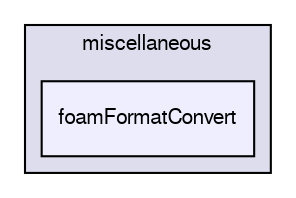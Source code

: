 digraph "applications/utilities/miscellaneous/foamFormatConvert" {
  bgcolor=transparent;
  compound=true
  node [ fontsize="10", fontname="FreeSans"];
  edge [ labelfontsize="10", labelfontname="FreeSans"];
  subgraph clusterdir_3210494cbdf79b7f44b411965daadab0 {
    graph [ bgcolor="#ddddee", pencolor="black", label="miscellaneous" fontname="FreeSans", fontsize="10", URL="dir_3210494cbdf79b7f44b411965daadab0.html"]
  dir_2020bc9d02c2226b7cafa9649829dc89 [shape=box, label="foamFormatConvert", style="filled", fillcolor="#eeeeff", pencolor="black", URL="dir_2020bc9d02c2226b7cafa9649829dc89.html"];
  }
}
